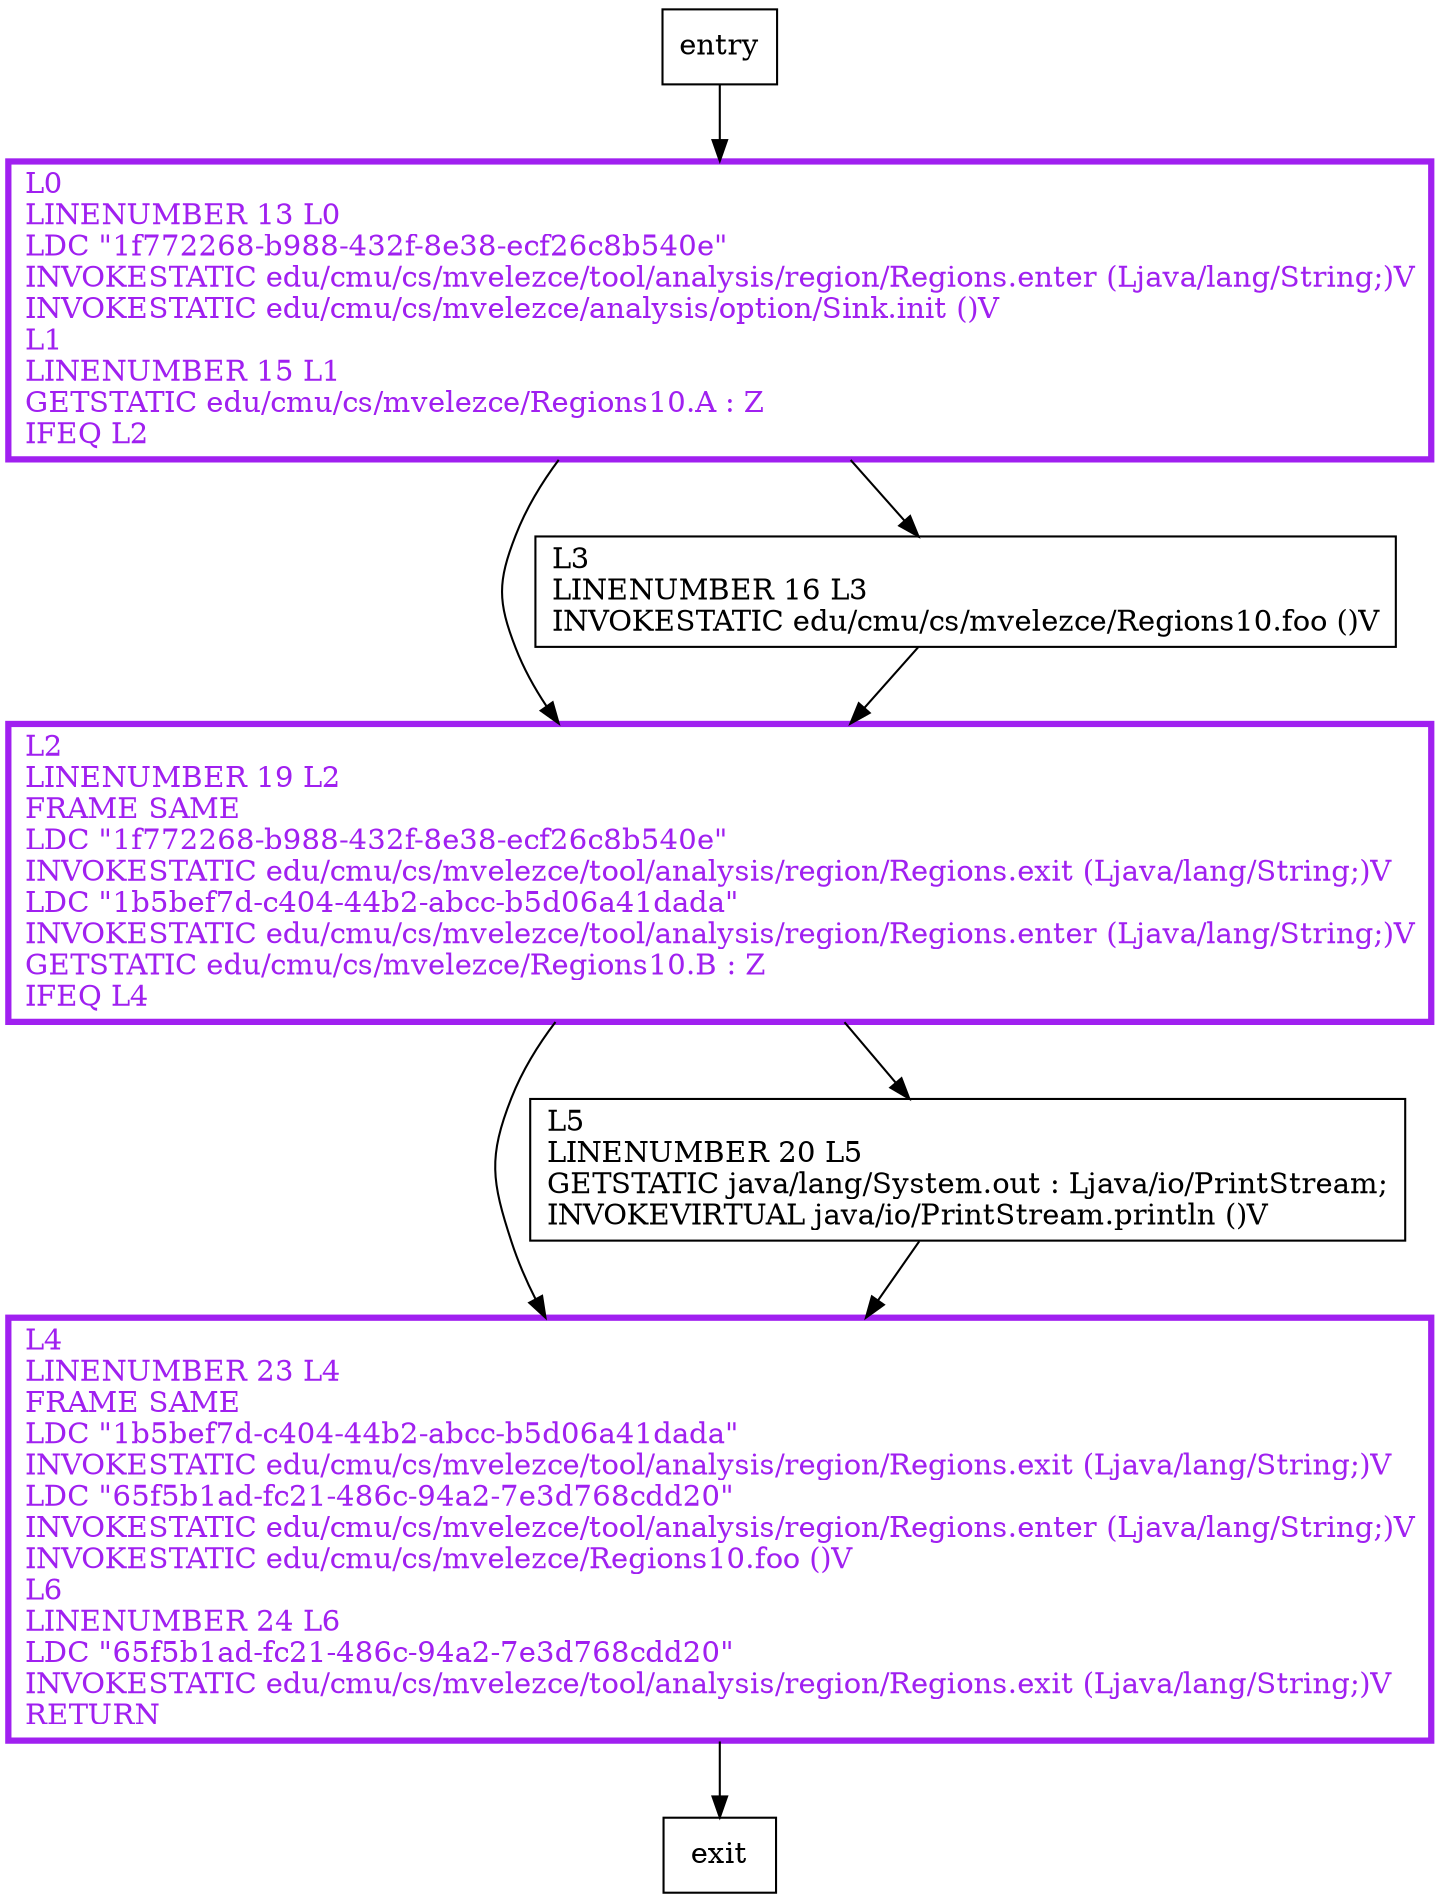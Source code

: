 digraph main {
node [shape=record];
583375417 [label="L4\lLINENUMBER 23 L4\lFRAME SAME\lLDC \"1b5bef7d-c404-44b2-abcc-b5d06a41dada\"\lINVOKESTATIC edu/cmu/cs/mvelezce/tool/analysis/region/Regions.exit (Ljava/lang/String;)V\lLDC \"65f5b1ad-fc21-486c-94a2-7e3d768cdd20\"\lINVOKESTATIC edu/cmu/cs/mvelezce/tool/analysis/region/Regions.enter (Ljava/lang/String;)V\lINVOKESTATIC edu/cmu/cs/mvelezce/Regions10.foo ()V\lL6\lLINENUMBER 24 L6\lLDC \"65f5b1ad-fc21-486c-94a2-7e3d768cdd20\"\lINVOKESTATIC edu/cmu/cs/mvelezce/tool/analysis/region/Regions.exit (Ljava/lang/String;)V\lRETURN\l"];
1983262892 [label="L0\lLINENUMBER 13 L0\lLDC \"1f772268-b988-432f-8e38-ecf26c8b540e\"\lINVOKESTATIC edu/cmu/cs/mvelezce/tool/analysis/region/Regions.enter (Ljava/lang/String;)V\lINVOKESTATIC edu/cmu/cs/mvelezce/analysis/option/Sink.init ()V\lL1\lLINENUMBER 15 L1\lGETSTATIC edu/cmu/cs/mvelezce/Regions10.A : Z\lIFEQ L2\l"];
743937718 [label="L2\lLINENUMBER 19 L2\lFRAME SAME\lLDC \"1f772268-b988-432f-8e38-ecf26c8b540e\"\lINVOKESTATIC edu/cmu/cs/mvelezce/tool/analysis/region/Regions.exit (Ljava/lang/String;)V\lLDC \"1b5bef7d-c404-44b2-abcc-b5d06a41dada\"\lINVOKESTATIC edu/cmu/cs/mvelezce/tool/analysis/region/Regions.enter (Ljava/lang/String;)V\lGETSTATIC edu/cmu/cs/mvelezce/Regions10.B : Z\lIFEQ L4\l"];
977132596 [label="L3\lLINENUMBER 16 L3\lINVOKESTATIC edu/cmu/cs/mvelezce/Regions10.foo ()V\l"];
1697738141 [label="L5\lLINENUMBER 20 L5\lGETSTATIC java/lang/System.out : Ljava/io/PrintStream;\lINVOKEVIRTUAL java/io/PrintStream.println ()V\l"];
entry;
exit;
entry -> 1983262892;
583375417 -> exit;
1983262892 -> 743937718;
1983262892 -> 977132596;
743937718 -> 583375417;
743937718 -> 1697738141;
977132596 -> 743937718;
1697738141 -> 583375417;
583375417[fontcolor="purple", penwidth=3, color="purple"];
1983262892[fontcolor="purple", penwidth=3, color="purple"];
743937718[fontcolor="purple", penwidth=3, color="purple"];
}
